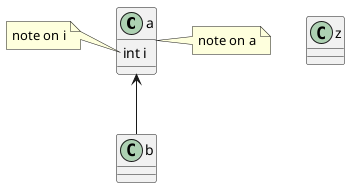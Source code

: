 {
  "sha1": "2fhuyujr9ibzwvft87cyqkf95207ka6",
  "insertion": {
    "when": "2024-05-30T20:48:19.978Z",
    "url": "https://github.com/plantuml/plantuml/issues/1348",
    "user": "plantuml@gmail.com"
  }
}
@startuml

class a {
    int i
}

class z

note left of a::i
    note on i
end note

note right of a
    note on a
end note

a <-- b

@enduml
